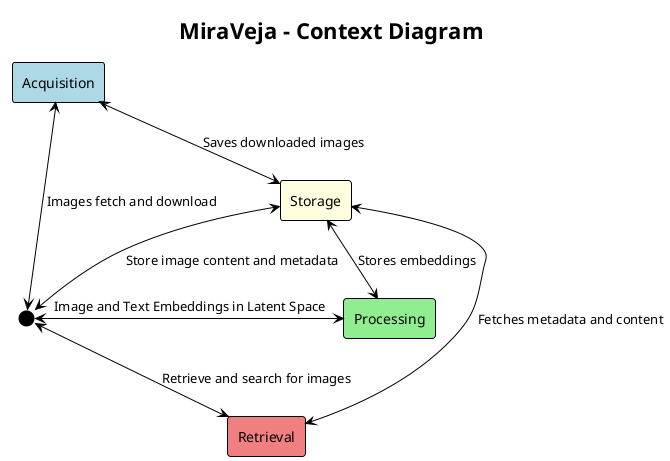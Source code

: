 @startuml "MiraVeja - Context Diagram"
!theme plain

title MiraVeja - Context Diagram

' Contexts declaration
rectangle "Acquisition" as acquisition #lightblue
rectangle "Processing" as processing #lightgreen
rectangle "Retrieval" as retrieval #lightcoral
rectangle "Storage" as storage #LightYellow
circle " " as miraveja #Black

miraveja <-l-> acquisition : "Images fetch and download"
miraveja <-r-> processing : "Image and Text Embeddings in Latent Space"
miraveja <-d-> retrieval : "Retrieve and search for images"
miraveja <-u-> storage : "Store image content and metadata"

acquisition <-d-> storage : "Saves downloaded images"
processing <-u-> storage : "Stores embeddings"
retrieval <-d-> storage : "Fetches metadata and content"

@enduml